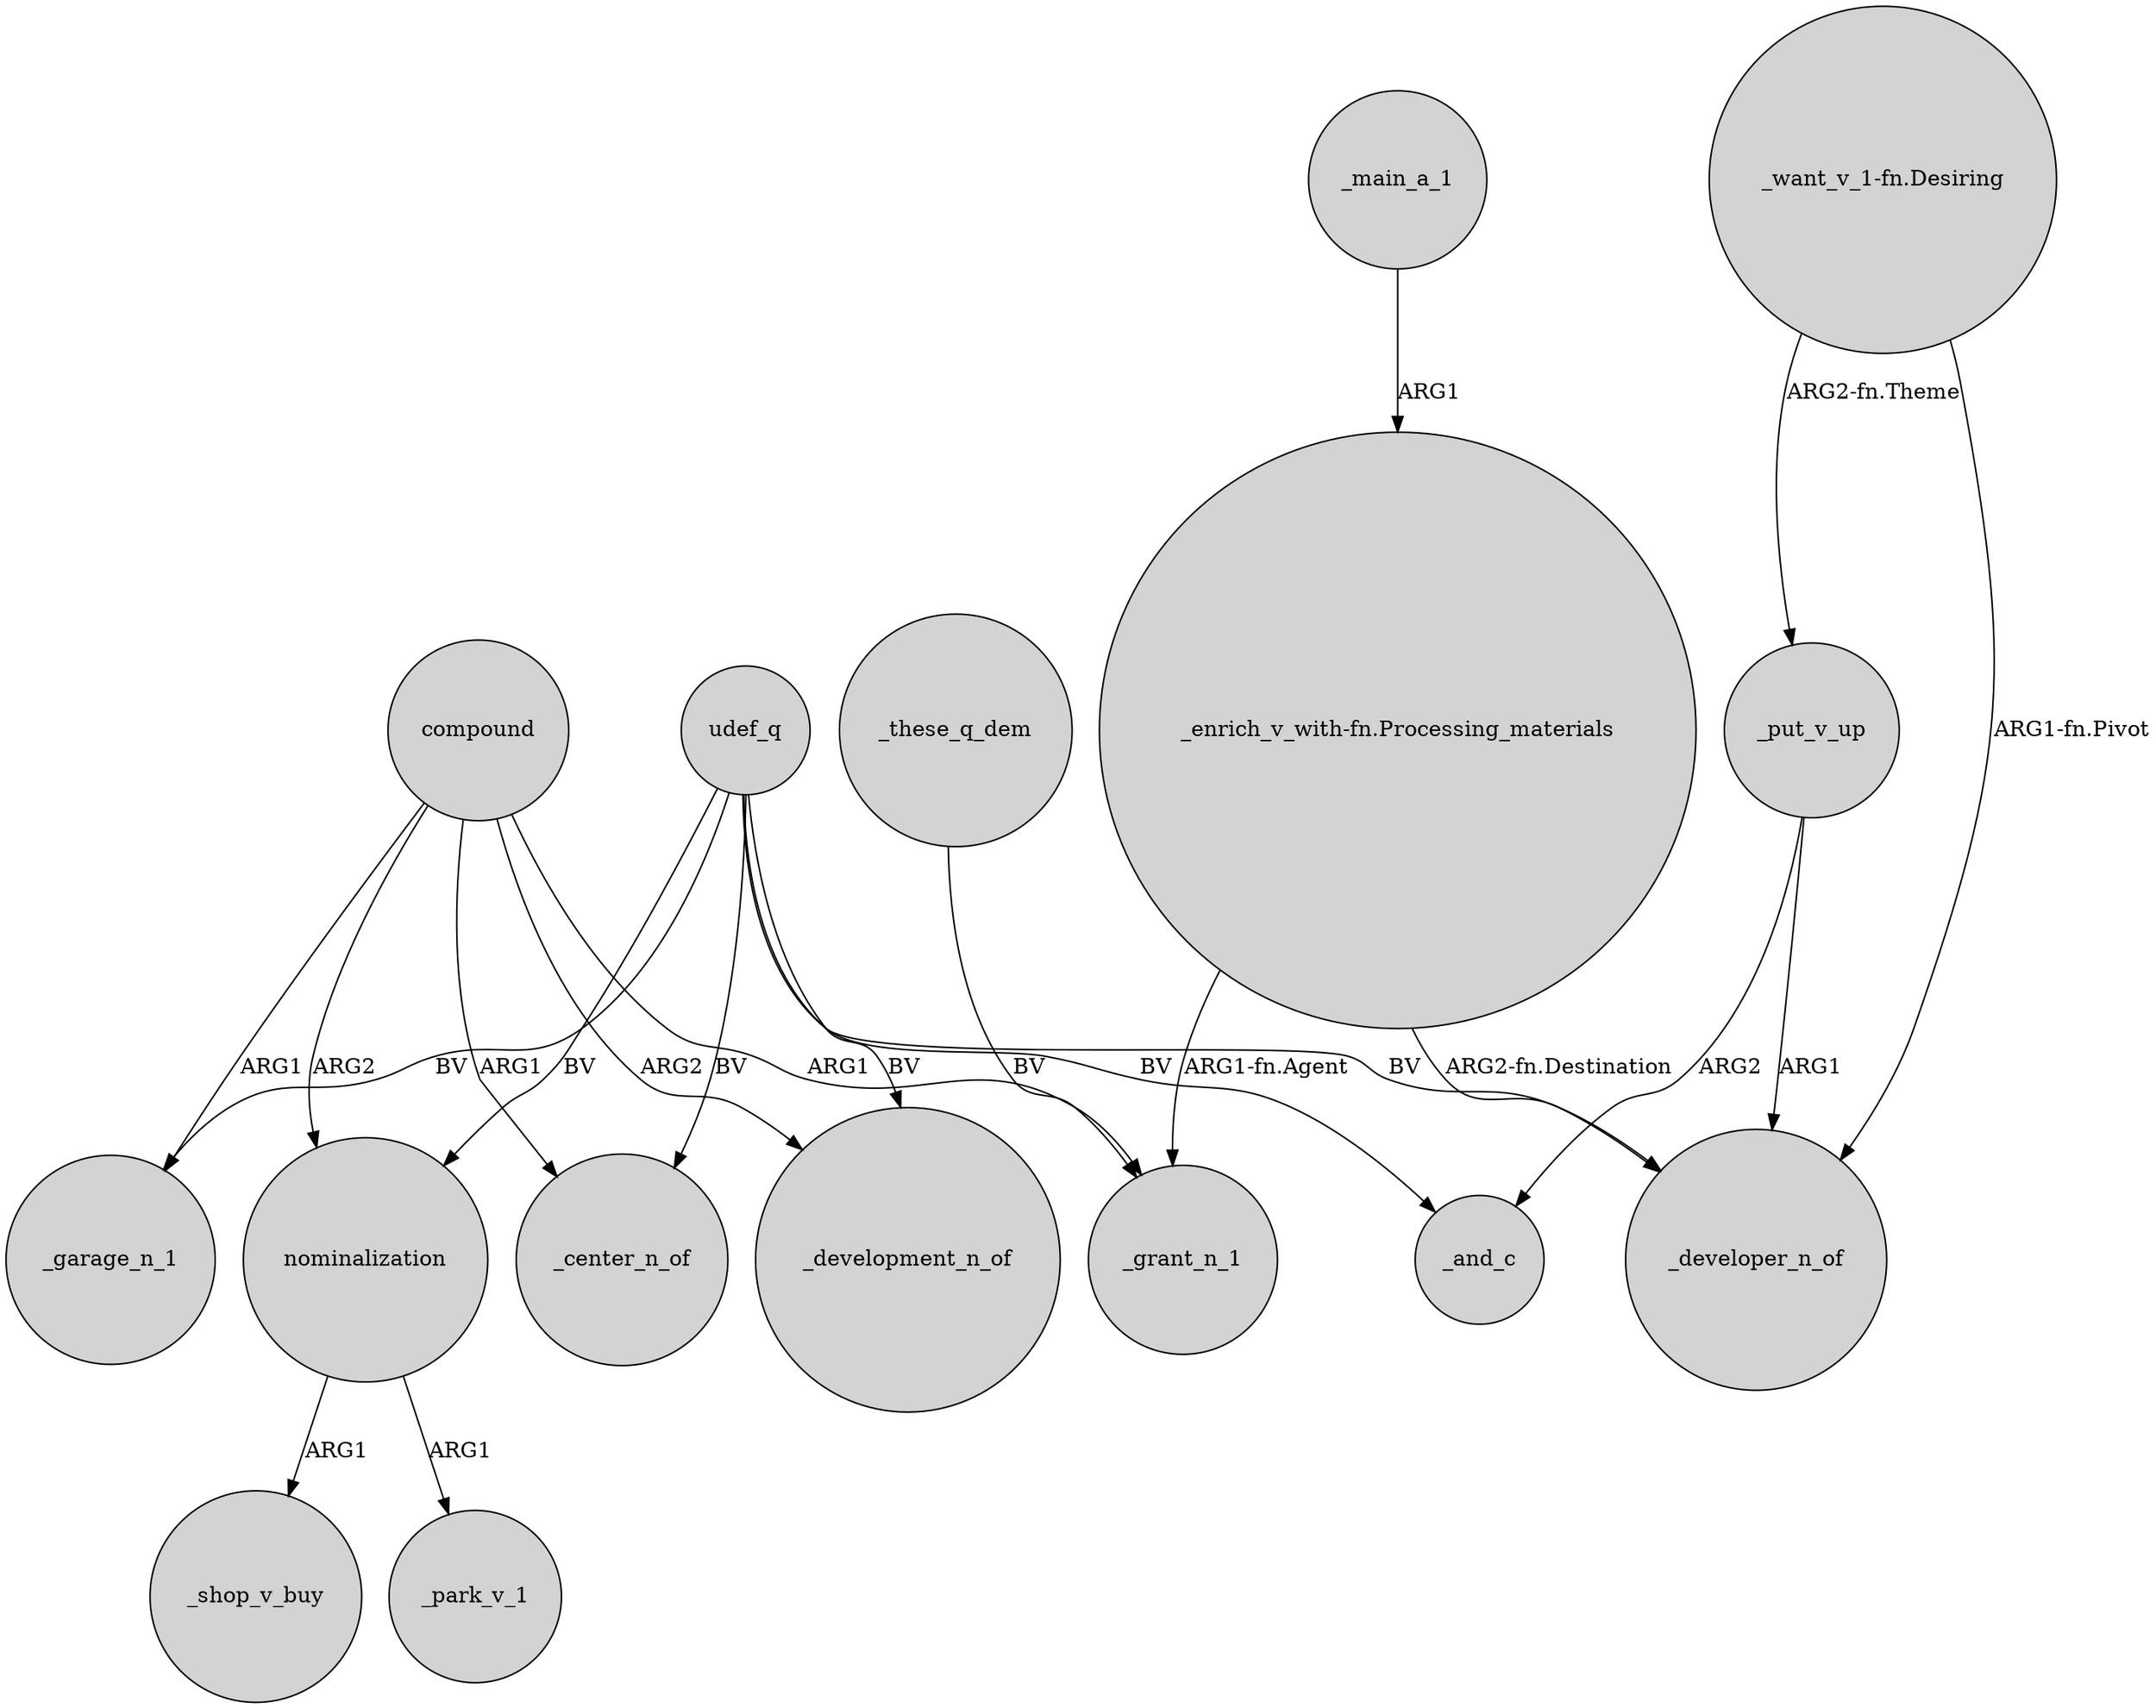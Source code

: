 digraph {
	node [shape=circle style=filled]
	compound -> _development_n_of [label=ARG2]
	_main_a_1 -> "_enrich_v_with-fn.Processing_materials" [label=ARG1]
	"_want_v_1-fn.Desiring" -> _developer_n_of [label="ARG1-fn.Pivot"]
	_put_v_up -> _developer_n_of [label=ARG1]
	_put_v_up -> _and_c [label=ARG2]
	"_enrich_v_with-fn.Processing_materials" -> _developer_n_of [label="ARG2-fn.Destination"]
	compound -> nominalization [label=ARG2]
	udef_q -> _center_n_of [label=BV]
	udef_q -> _developer_n_of [label=BV]
	"_enrich_v_with-fn.Processing_materials" -> _grant_n_1 [label="ARG1-fn.Agent"]
	compound -> _garage_n_1 [label=ARG1]
	compound -> _center_n_of [label=ARG1]
	udef_q -> nominalization [label=BV]
	udef_q -> _development_n_of [label=BV]
	compound -> _grant_n_1 [label=ARG1]
	nominalization -> _shop_v_buy [label=ARG1]
	"_want_v_1-fn.Desiring" -> _put_v_up [label="ARG2-fn.Theme"]
	_these_q_dem -> _grant_n_1 [label=BV]
	udef_q -> _and_c [label=BV]
	udef_q -> _garage_n_1 [label=BV]
	nominalization -> _park_v_1 [label=ARG1]
}
